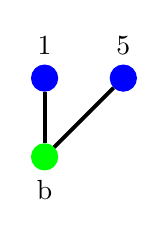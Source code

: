 	 \begin{tikzpicture}
		\node[shape=circle,draw=blue,fill=blue,label=above:$1$] (1) {};
		\node[shape=circle,draw=blue,fill=blue,label=above:$5$] (5) [right of=1] {};
		\node[shape=circle,draw=green,fill=green,label=below:b] (b) [below of=1] {};

		\draw (b) [line width=0.5mm] -- (1);
		\draw (b) [line width=0.5mm] -- (5);
		
	\end{tikzpicture}

 